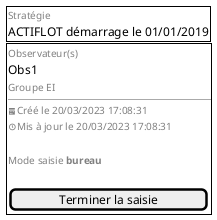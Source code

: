 @startsalt
{
 {+
    {
    <font color=grey size=10>Stratégie
    ACTIFLOT démarrage le 01/01/2019
      }
 }
 {+
    {
    <font color=grey size=10>Observateur(s)
    Obs1
    <font color=grey size=10>Groupe EI
    --
    <font color=grey size=10><&calendar>Créé le 20/03/2023 17:08:31
    <font color=grey size=10><&clock>Mis à jour le 20/03/2023 17:08:31
    .
    <font color=grey size=10>Mode saisie <b>bureau
    .
    [ Terminer la saisie     ]
    }
 }
}
@endsalt